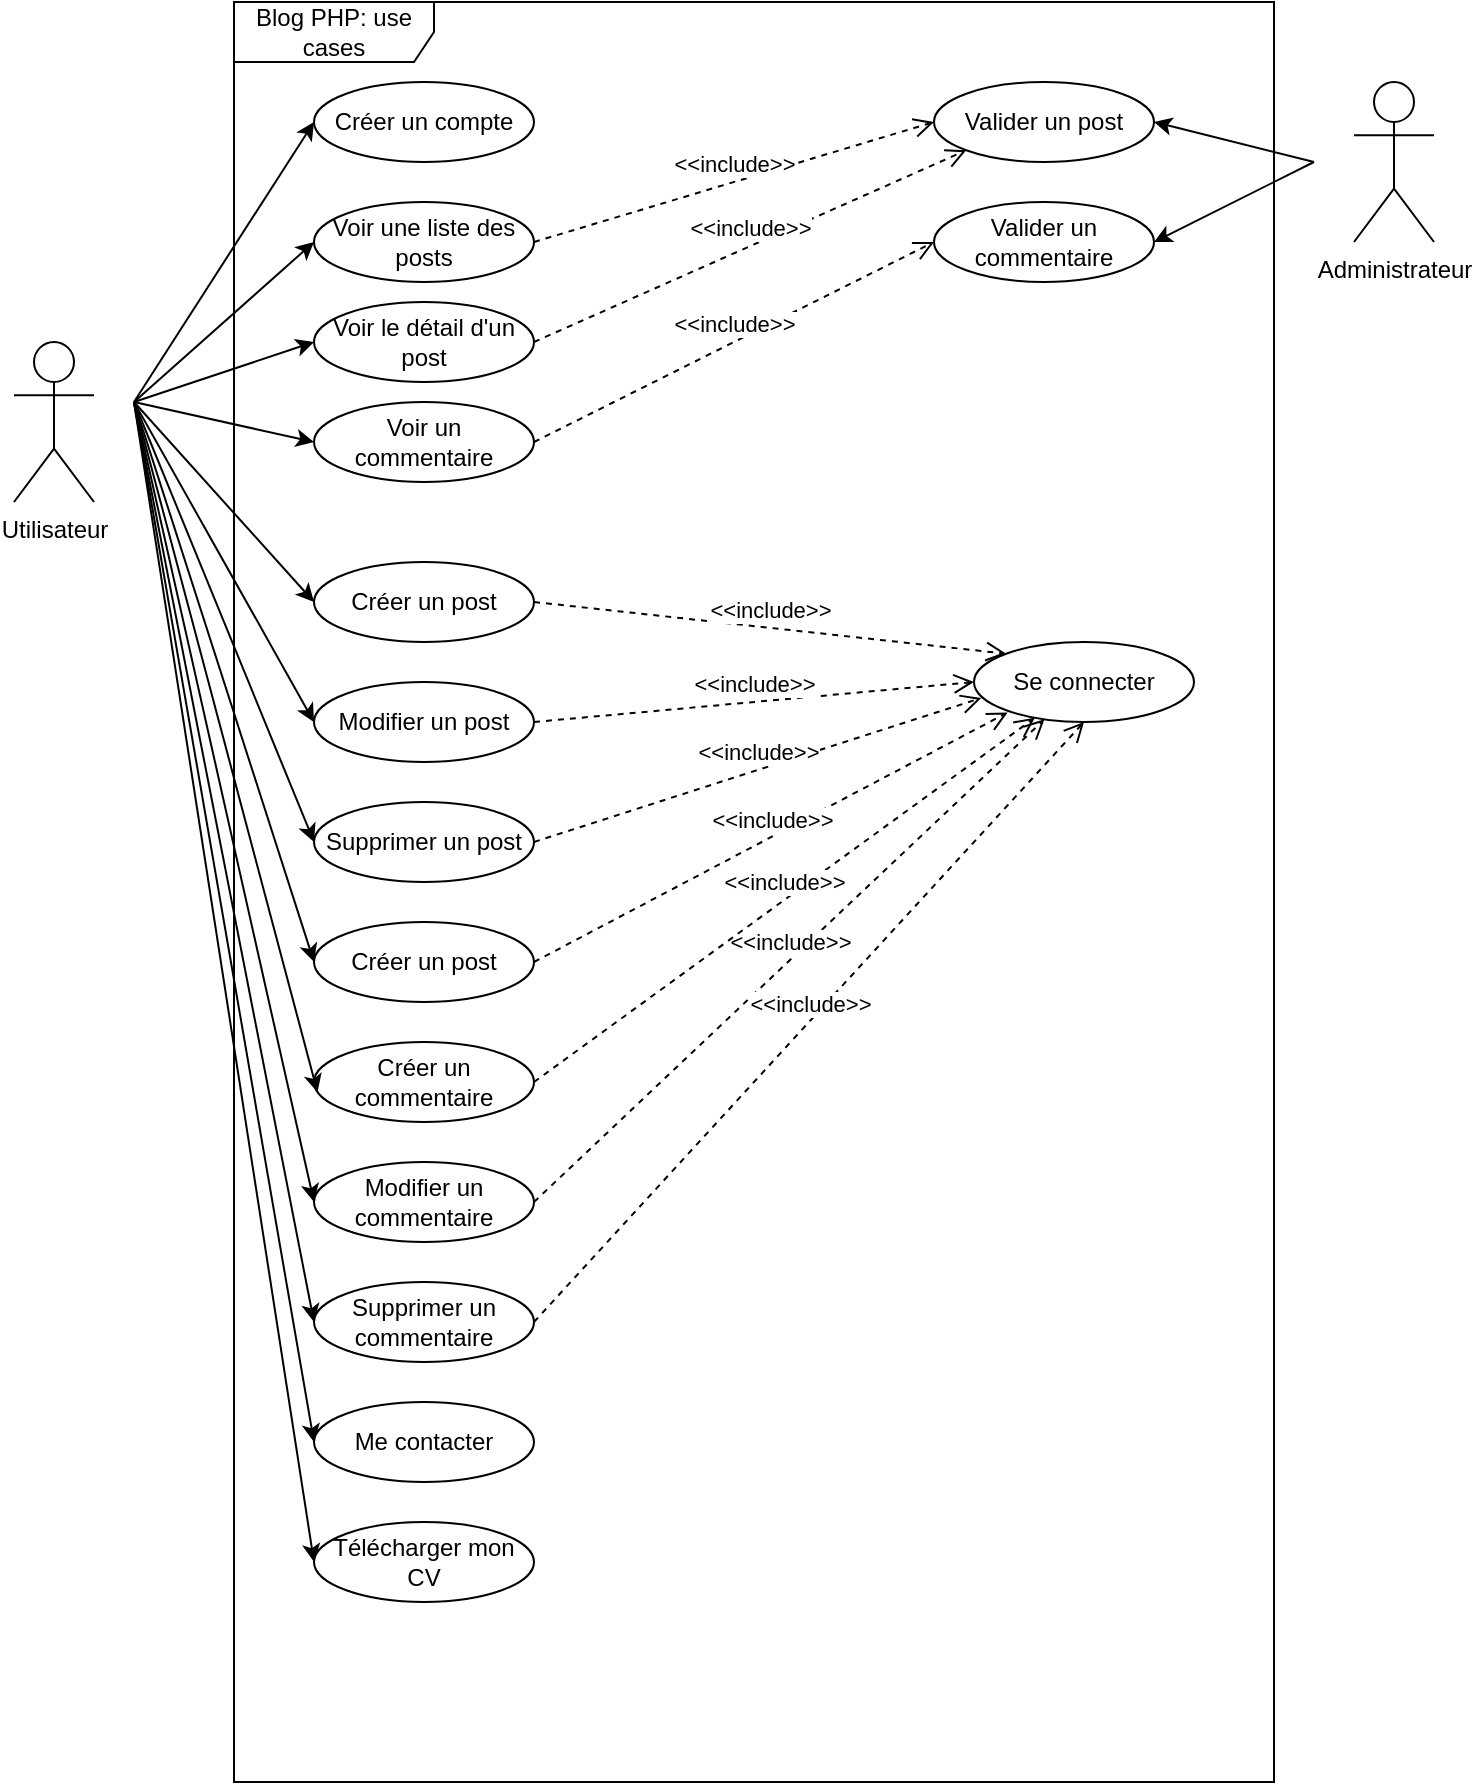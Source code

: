 <mxfile version="20.5.0" type="device"><diagram id="BDXQlplumvc5H9u0b1j1" name="Page-1"><mxGraphModel dx="917" dy="485" grid="1" gridSize="10" guides="1" tooltips="1" connect="1" arrows="1" fold="1" page="1" pageScale="1" pageWidth="850" pageHeight="1100" math="0" shadow="0"><root><mxCell id="0"/><mxCell id="1" parent="0"/><mxCell id="y5XahD9ikT649czGjCzW-6" value="Blog PHP: use cases" style="shape=umlFrame;whiteSpace=wrap;html=1;width=100;height=30;" vertex="1" parent="1"><mxGeometry x="160" y="120" width="520" height="890" as="geometry"/></mxCell><mxCell id="y5XahD9ikT649czGjCzW-8" value="&lt;div&gt;Utilisateur&lt;/div&gt;" style="shape=umlActor;verticalLabelPosition=bottom;verticalAlign=top;html=1;" vertex="1" parent="1"><mxGeometry x="50" y="290" width="40" height="80" as="geometry"/></mxCell><mxCell id="y5XahD9ikT649czGjCzW-9" value="Créer un compte" style="ellipse;whiteSpace=wrap;html=1;" vertex="1" parent="1"><mxGeometry x="200" y="160" width="110" height="40" as="geometry"/></mxCell><mxCell id="y5XahD9ikT649czGjCzW-10" value="Se connecter" style="ellipse;whiteSpace=wrap;html=1;" vertex="1" parent="1"><mxGeometry x="530" y="440" width="110" height="40" as="geometry"/></mxCell><mxCell id="y5XahD9ikT649czGjCzW-11" value="Créer un post" style="ellipse;whiteSpace=wrap;html=1;" vertex="1" parent="1"><mxGeometry x="200" y="400" width="110" height="40" as="geometry"/></mxCell><mxCell id="y5XahD9ikT649czGjCzW-13" value="Administrateur" style="shape=umlActor;verticalLabelPosition=bottom;verticalAlign=top;html=1;" vertex="1" parent="1"><mxGeometry x="720" y="160" width="40" height="80" as="geometry"/></mxCell><mxCell id="y5XahD9ikT649czGjCzW-14" value="Modifier un post" style="ellipse;whiteSpace=wrap;html=1;" vertex="1" parent="1"><mxGeometry x="200" y="460" width="110" height="40" as="geometry"/></mxCell><mxCell id="y5XahD9ikT649czGjCzW-15" value="Supprimer un post" style="ellipse;whiteSpace=wrap;html=1;" vertex="1" parent="1"><mxGeometry x="200" y="520" width="110" height="40" as="geometry"/></mxCell><mxCell id="y5XahD9ikT649czGjCzW-16" value="Voir le détail d'un post" style="ellipse;whiteSpace=wrap;html=1;" vertex="1" parent="1"><mxGeometry x="200" y="270" width="110" height="40" as="geometry"/></mxCell><mxCell id="y5XahD9ikT649czGjCzW-17" value="Voir une liste des posts" style="ellipse;whiteSpace=wrap;html=1;" vertex="1" parent="1"><mxGeometry x="200" y="220" width="110" height="40" as="geometry"/></mxCell><mxCell id="y5XahD9ikT649czGjCzW-18" value="Créer un post" style="ellipse;whiteSpace=wrap;html=1;" vertex="1" parent="1"><mxGeometry x="200" y="580" width="110" height="40" as="geometry"/></mxCell><mxCell id="y5XahD9ikT649czGjCzW-19" value="Modifier un commentaire" style="ellipse;whiteSpace=wrap;html=1;" vertex="1" parent="1"><mxGeometry x="200" y="700" width="110" height="40" as="geometry"/></mxCell><mxCell id="y5XahD9ikT649czGjCzW-20" value="Supprimer un commentaire" style="ellipse;whiteSpace=wrap;html=1;" vertex="1" parent="1"><mxGeometry x="200" y="760" width="110" height="40" as="geometry"/></mxCell><mxCell id="y5XahD9ikT649czGjCzW-21" value="Voir un commentaire" style="ellipse;whiteSpace=wrap;html=1;" vertex="1" parent="1"><mxGeometry x="200" y="320" width="110" height="40" as="geometry"/></mxCell><mxCell id="y5XahD9ikT649czGjCzW-22" value="Valider un post" style="ellipse;whiteSpace=wrap;html=1;" vertex="1" parent="1"><mxGeometry x="510" y="160" width="110" height="40" as="geometry"/></mxCell><mxCell id="y5XahD9ikT649czGjCzW-23" value="Valider un commentaire" style="ellipse;whiteSpace=wrap;html=1;" vertex="1" parent="1"><mxGeometry x="510" y="220" width="110" height="40" as="geometry"/></mxCell><mxCell id="y5XahD9ikT649czGjCzW-24" value="" style="endArrow=classic;html=1;rounded=0;entryX=0;entryY=0.5;entryDx=0;entryDy=0;" edge="1" parent="1" target="y5XahD9ikT649czGjCzW-9"><mxGeometry width="50" height="50" relative="1" as="geometry"><mxPoint x="110" y="320" as="sourcePoint"/><mxPoint x="135.36" y="212.16" as="targetPoint"/></mxGeometry></mxCell><mxCell id="y5XahD9ikT649czGjCzW-26" value="" style="endArrow=classic;html=1;rounded=0;entryX=0;entryY=0.5;entryDx=0;entryDy=0;" edge="1" parent="1" target="y5XahD9ikT649czGjCzW-11"><mxGeometry width="50" height="50" relative="1" as="geometry"><mxPoint x="110" y="320" as="sourcePoint"/><mxPoint x="220" y="200" as="targetPoint"/></mxGeometry></mxCell><mxCell id="y5XahD9ikT649czGjCzW-27" value="" style="endArrow=classic;html=1;rounded=0;entryX=0;entryY=0.5;entryDx=0;entryDy=0;" edge="1" parent="1" target="y5XahD9ikT649czGjCzW-17"><mxGeometry width="50" height="50" relative="1" as="geometry"><mxPoint x="110" y="320" as="sourcePoint"/><mxPoint x="230" y="210" as="targetPoint"/></mxGeometry></mxCell><mxCell id="y5XahD9ikT649czGjCzW-28" value="" style="endArrow=classic;html=1;rounded=0;entryX=0;entryY=0.5;entryDx=0;entryDy=0;" edge="1" parent="1" target="y5XahD9ikT649czGjCzW-16"><mxGeometry width="50" height="50" relative="1" as="geometry"><mxPoint x="110" y="320" as="sourcePoint"/><mxPoint x="210" y="370" as="targetPoint"/></mxGeometry></mxCell><mxCell id="y5XahD9ikT649czGjCzW-29" value="" style="endArrow=classic;html=1;rounded=0;entryX=0;entryY=0.5;entryDx=0;entryDy=0;" edge="1" parent="1" target="y5XahD9ikT649czGjCzW-14"><mxGeometry width="50" height="50" relative="1" as="geometry"><mxPoint x="110" y="320" as="sourcePoint"/><mxPoint x="200" y="390" as="targetPoint"/></mxGeometry></mxCell><mxCell id="y5XahD9ikT649czGjCzW-30" value="" style="endArrow=classic;html=1;rounded=0;entryX=0;entryY=0.5;entryDx=0;entryDy=0;" edge="1" parent="1" target="y5XahD9ikT649czGjCzW-15"><mxGeometry width="50" height="50" relative="1" as="geometry"><mxPoint x="110" y="320" as="sourcePoint"/><mxPoint x="230" y="390" as="targetPoint"/></mxGeometry></mxCell><mxCell id="y5XahD9ikT649czGjCzW-31" value="" style="endArrow=classic;html=1;rounded=0;entryX=0;entryY=0.5;entryDx=0;entryDy=0;" edge="1" parent="1" target="y5XahD9ikT649czGjCzW-18"><mxGeometry width="50" height="50" relative="1" as="geometry"><mxPoint x="110" y="320" as="sourcePoint"/><mxPoint x="240" y="400" as="targetPoint"/></mxGeometry></mxCell><mxCell id="y5XahD9ikT649czGjCzW-32" value="" style="endArrow=classic;html=1;rounded=0;entryX=0;entryY=0.5;entryDx=0;entryDy=0;" edge="1" parent="1" target="y5XahD9ikT649czGjCzW-21"><mxGeometry width="50" height="50" relative="1" as="geometry"><mxPoint x="110" y="320" as="sourcePoint"/><mxPoint x="250" y="410" as="targetPoint"/></mxGeometry></mxCell><mxCell id="y5XahD9ikT649czGjCzW-33" value="" style="endArrow=classic;html=1;rounded=0;entryX=1;entryY=0.5;entryDx=0;entryDy=0;" edge="1" parent="1" target="y5XahD9ikT649czGjCzW-22"><mxGeometry width="50" height="50" relative="1" as="geometry"><mxPoint x="700" y="200" as="sourcePoint"/><mxPoint x="720" y="340" as="targetPoint"/></mxGeometry></mxCell><mxCell id="y5XahD9ikT649czGjCzW-34" value="" style="endArrow=classic;html=1;rounded=0;entryX=1;entryY=0.5;entryDx=0;entryDy=0;" edge="1" parent="1" target="y5XahD9ikT649czGjCzW-23"><mxGeometry width="50" height="50" relative="1" as="geometry"><mxPoint x="700" y="200" as="sourcePoint"/><mxPoint x="630" y="190" as="targetPoint"/></mxGeometry></mxCell><mxCell id="y5XahD9ikT649czGjCzW-36" value="&amp;lt;&amp;lt;include&amp;gt;&amp;gt;" style="html=1;verticalAlign=bottom;endArrow=open;dashed=1;endSize=8;rounded=0;exitX=1;exitY=0.5;exitDx=0;exitDy=0;entryX=0;entryY=0.5;entryDx=0;entryDy=0;" edge="1" parent="1" source="y5XahD9ikT649czGjCzW-17" target="y5XahD9ikT649czGjCzW-22"><mxGeometry relative="1" as="geometry"><mxPoint x="459.438" y="330.523" as="sourcePoint"/><mxPoint x="400" y="280" as="targetPoint"/></mxGeometry></mxCell><mxCell id="y5XahD9ikT649czGjCzW-37" value="&amp;lt;&amp;lt;include&amp;gt;&amp;gt;" style="html=1;verticalAlign=bottom;endArrow=open;dashed=1;endSize=8;rounded=0;exitX=1;exitY=0.5;exitDx=0;exitDy=0;entryX=0;entryY=1;entryDx=0;entryDy=0;" edge="1" parent="1" source="y5XahD9ikT649czGjCzW-16" target="y5XahD9ikT649czGjCzW-22"><mxGeometry relative="1" as="geometry"><mxPoint x="510" y="180" as="sourcePoint"/><mxPoint x="510" y="190" as="targetPoint"/></mxGeometry></mxCell><mxCell id="y5XahD9ikT649czGjCzW-39" value="&amp;lt;&amp;lt;include&amp;gt;&amp;gt;" style="html=1;verticalAlign=bottom;endArrow=open;dashed=1;endSize=8;rounded=0;entryX=0;entryY=0.5;entryDx=0;entryDy=0;exitX=1;exitY=0.5;exitDx=0;exitDy=0;" edge="1" parent="1" source="y5XahD9ikT649czGjCzW-21" target="y5XahD9ikT649czGjCzW-23"><mxGeometry relative="1" as="geometry"><mxPoint x="510" y="180" as="sourcePoint"/><mxPoint x="340" y="390" as="targetPoint"/></mxGeometry></mxCell><mxCell id="y5XahD9ikT649czGjCzW-40" value="Me contacter" style="ellipse;whiteSpace=wrap;html=1;" vertex="1" parent="1"><mxGeometry x="200" y="820" width="110" height="40" as="geometry"/></mxCell><mxCell id="y5XahD9ikT649czGjCzW-41" value="Télécharger mon CV" style="ellipse;whiteSpace=wrap;html=1;" vertex="1" parent="1"><mxGeometry x="200" y="880" width="110" height="40" as="geometry"/></mxCell><mxCell id="y5XahD9ikT649czGjCzW-42" value="&amp;lt;&amp;lt;include&amp;gt;&amp;gt;" style="html=1;verticalAlign=bottom;endArrow=open;dashed=1;endSize=8;rounded=0;entryX=0;entryY=0;entryDx=0;entryDy=0;exitX=1;exitY=0.5;exitDx=0;exitDy=0;" edge="1" parent="1" source="y5XahD9ikT649czGjCzW-11" target="y5XahD9ikT649czGjCzW-10"><mxGeometry relative="1" as="geometry"><mxPoint x="520" y="250.0" as="sourcePoint"/><mxPoint x="320" y="670" as="targetPoint"/></mxGeometry></mxCell><mxCell id="y5XahD9ikT649czGjCzW-43" value="&amp;lt;&amp;lt;include&amp;gt;&amp;gt;" style="html=1;verticalAlign=bottom;endArrow=open;dashed=1;endSize=8;rounded=0;exitX=1;exitY=0.5;exitDx=0;exitDy=0;entryX=0;entryY=0.5;entryDx=0;entryDy=0;" edge="1" parent="1" source="y5XahD9ikT649czGjCzW-14" target="y5XahD9ikT649czGjCzW-10"><mxGeometry relative="1" as="geometry"><mxPoint x="320" y="310.0" as="sourcePoint"/><mxPoint x="540" y="470" as="targetPoint"/></mxGeometry></mxCell><mxCell id="y5XahD9ikT649czGjCzW-44" value="&amp;lt;&amp;lt;include&amp;gt;&amp;gt;" style="html=1;verticalAlign=bottom;endArrow=open;dashed=1;endSize=8;rounded=0;exitX=1;exitY=0.5;exitDx=0;exitDy=0;entryX=0.153;entryY=0.881;entryDx=0;entryDy=0;entryPerimeter=0;" edge="1" parent="1" source="y5XahD9ikT649czGjCzW-18" target="y5XahD9ikT649czGjCzW-10"><mxGeometry relative="1" as="geometry"><mxPoint x="320" y="490" as="sourcePoint"/><mxPoint x="540" y="470" as="targetPoint"/></mxGeometry></mxCell><mxCell id="y5XahD9ikT649czGjCzW-45" value="&amp;lt;&amp;lt;include&amp;gt;&amp;gt;" style="html=1;verticalAlign=bottom;endArrow=open;dashed=1;endSize=8;rounded=0;exitX=1;exitY=0.5;exitDx=0;exitDy=0;" edge="1" parent="1" source="y5XahD9ikT649czGjCzW-19" target="y5XahD9ikT649czGjCzW-10"><mxGeometry relative="1" as="geometry"><mxPoint x="320" y="610" as="sourcePoint"/><mxPoint x="550" y="480" as="targetPoint"/></mxGeometry></mxCell><mxCell id="y5XahD9ikT649czGjCzW-46" value="&amp;lt;&amp;lt;include&amp;gt;&amp;gt;" style="html=1;verticalAlign=bottom;endArrow=open;dashed=1;endSize=8;rounded=0;exitX=1;exitY=0.5;exitDx=0;exitDy=0;entryX=0.5;entryY=1;entryDx=0;entryDy=0;" edge="1" parent="1" source="y5XahD9ikT649czGjCzW-20" target="y5XahD9ikT649czGjCzW-10"><mxGeometry relative="1" as="geometry"><mxPoint x="320" y="730" as="sourcePoint"/><mxPoint x="560" y="490" as="targetPoint"/></mxGeometry></mxCell><mxCell id="y5XahD9ikT649czGjCzW-47" value="&amp;lt;&amp;lt;include&amp;gt;&amp;gt;" style="html=1;verticalAlign=bottom;endArrow=open;dashed=1;endSize=8;rounded=0;exitX=1;exitY=0.5;exitDx=0;exitDy=0;entryX=0.033;entryY=0.7;entryDx=0;entryDy=0;entryPerimeter=0;" edge="1" parent="1" source="y5XahD9ikT649czGjCzW-15" target="y5XahD9ikT649czGjCzW-10"><mxGeometry relative="1" as="geometry"><mxPoint x="320" y="610" as="sourcePoint"/><mxPoint x="550" y="480" as="targetPoint"/></mxGeometry></mxCell><mxCell id="y5XahD9ikT649czGjCzW-48" value="Créer un commentaire" style="ellipse;whiteSpace=wrap;html=1;" vertex="1" parent="1"><mxGeometry x="200" y="640" width="110" height="40" as="geometry"/></mxCell><mxCell id="y5XahD9ikT649czGjCzW-49" value="&amp;lt;&amp;lt;include&amp;gt;&amp;gt;" style="html=1;verticalAlign=bottom;endArrow=open;dashed=1;endSize=8;rounded=0;exitX=1;exitY=0.5;exitDx=0;exitDy=0;" edge="1" parent="1" source="y5XahD9ikT649czGjCzW-48" target="y5XahD9ikT649czGjCzW-10"><mxGeometry relative="1" as="geometry"><mxPoint x="320" y="790" as="sourcePoint"/><mxPoint x="578.623" y="489.093" as="targetPoint"/></mxGeometry></mxCell><mxCell id="y5XahD9ikT649czGjCzW-50" value="" style="endArrow=classic;html=1;rounded=0;entryX=0.016;entryY=0.628;entryDx=0;entryDy=0;entryPerimeter=0;" edge="1" parent="1" target="y5XahD9ikT649czGjCzW-48"><mxGeometry width="50" height="50" relative="1" as="geometry"><mxPoint x="110" y="320" as="sourcePoint"/><mxPoint x="210" y="610" as="targetPoint"/></mxGeometry></mxCell><mxCell id="y5XahD9ikT649czGjCzW-52" value="" style="endArrow=classic;html=1;rounded=0;entryX=0;entryY=0.5;entryDx=0;entryDy=0;" edge="1" parent="1" target="y5XahD9ikT649czGjCzW-19"><mxGeometry width="50" height="50" relative="1" as="geometry"><mxPoint x="110" y="320" as="sourcePoint"/><mxPoint x="211.76" y="675.12" as="targetPoint"/></mxGeometry></mxCell><mxCell id="y5XahD9ikT649czGjCzW-53" value="" style="endArrow=classic;html=1;rounded=0;entryX=0;entryY=0.5;entryDx=0;entryDy=0;" edge="1" parent="1" target="y5XahD9ikT649czGjCzW-20"><mxGeometry width="50" height="50" relative="1" as="geometry"><mxPoint x="110" y="320" as="sourcePoint"/><mxPoint x="210" y="730" as="targetPoint"/></mxGeometry></mxCell><mxCell id="y5XahD9ikT649czGjCzW-54" value="" style="endArrow=classic;html=1;rounded=0;entryX=0;entryY=0.5;entryDx=0;entryDy=0;" edge="1" parent="1" target="y5XahD9ikT649czGjCzW-40"><mxGeometry width="50" height="50" relative="1" as="geometry"><mxPoint x="110" y="320" as="sourcePoint"/><mxPoint x="210" y="790" as="targetPoint"/></mxGeometry></mxCell><mxCell id="y5XahD9ikT649czGjCzW-55" value="" style="endArrow=classic;html=1;rounded=0;entryX=0;entryY=0.5;entryDx=0;entryDy=0;" edge="1" parent="1" target="y5XahD9ikT649czGjCzW-41"><mxGeometry width="50" height="50" relative="1" as="geometry"><mxPoint x="110" y="320" as="sourcePoint"/><mxPoint x="210" y="850" as="targetPoint"/></mxGeometry></mxCell></root></mxGraphModel></diagram></mxfile>